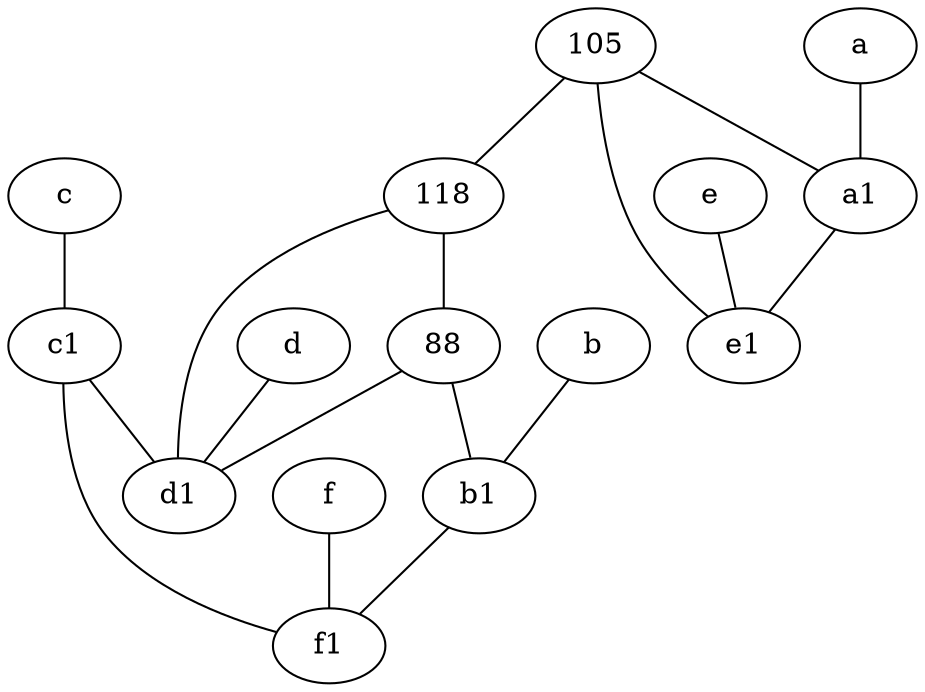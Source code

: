 graph {
	node [labelfontsize=50]
	105 [labelfontsize=50]
	118 [labelfontsize=50]
	d1 [labelfontsize=50 pos="3,5!"]
	c1 [labelfontsize=50 pos="4.5,3!"]
	f1 [labelfontsize=50 pos="3,8!"]
	b [labelfontsize=50 pos="10,4!"]
	e [labelfontsize=50 pos="7,9!"]
	c [labelfontsize=50 pos="4.5,2!"]
	f [labelfontsize=50 pos="3,9!"]
	a1 [labelfontsize=50 pos="8,3!"]
	a [labelfontsize=50 pos="8,2!"]
	e1 [labelfontsize=50 pos="7,7!"]
	88 [labelfontsize=50]
	b1 [labelfontsize=50 pos="9,4!"]
	d [labelfontsize=50 pos="2,5!"]
	118 -- d1
	105 -- e1
	105 -- 118
	88 -- d1
	f -- f1
	c1 -- f1
	88 -- b1
	118 -- 88
	b1 -- f1
	105 -- a1
	a -- a1
	d -- d1
	e -- e1
	b -- b1
	c1 -- d1
	a1 -- e1
	c -- c1
}
